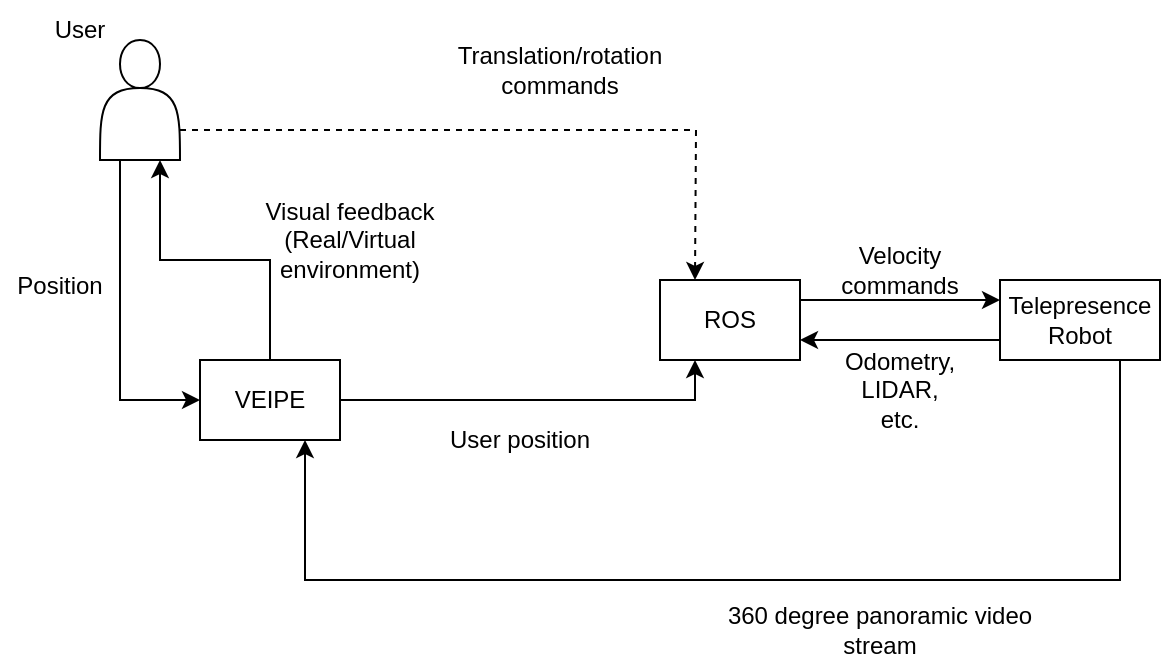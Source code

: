 <mxfile version="24.4.0" type="github">
  <diagram name="Page-1" id="BcFwLjbs5xBJ-2Kkt7JQ">
    <mxGraphModel dx="2954" dy="1098" grid="1" gridSize="10" guides="1" tooltips="1" connect="1" arrows="1" fold="1" page="1" pageScale="1" pageWidth="850" pageHeight="1100" math="0" shadow="0">
      <root>
        <mxCell id="0" />
        <mxCell id="1" parent="0" />
        <mxCell id="HlzOkdLHPiUrJKY_KrH7-25" style="edgeStyle=orthogonalEdgeStyle;rounded=0;orthogonalLoop=1;jettySize=auto;html=1;exitX=1;exitY=0.25;exitDx=0;exitDy=0;entryX=0;entryY=0.25;entryDx=0;entryDy=0;" edge="1" parent="1" source="HlzOkdLHPiUrJKY_KrH7-1" target="HlzOkdLHPiUrJKY_KrH7-19">
          <mxGeometry relative="1" as="geometry" />
        </mxCell>
        <mxCell id="HlzOkdLHPiUrJKY_KrH7-1" value="ROS" style="rounded=0;whiteSpace=wrap;html=1;" vertex="1" parent="1">
          <mxGeometry x="370" y="390" width="70" height="40" as="geometry" />
        </mxCell>
        <mxCell id="HlzOkdLHPiUrJKY_KrH7-8" style="edgeStyle=orthogonalEdgeStyle;rounded=0;orthogonalLoop=1;jettySize=auto;html=1;exitX=0.25;exitY=1;exitDx=0;exitDy=0;entryX=0;entryY=0.5;entryDx=0;entryDy=0;" edge="1" parent="1" source="HlzOkdLHPiUrJKY_KrH7-2" target="HlzOkdLHPiUrJKY_KrH7-6">
          <mxGeometry relative="1" as="geometry" />
        </mxCell>
        <mxCell id="HlzOkdLHPiUrJKY_KrH7-2" value="" style="shape=actor;whiteSpace=wrap;html=1;" vertex="1" parent="1">
          <mxGeometry x="90" y="270" width="40" height="60" as="geometry" />
        </mxCell>
        <mxCell id="HlzOkdLHPiUrJKY_KrH7-9" style="edgeStyle=orthogonalEdgeStyle;rounded=0;orthogonalLoop=1;jettySize=auto;html=1;exitX=1;exitY=0.5;exitDx=0;exitDy=0;entryX=0.25;entryY=1;entryDx=0;entryDy=0;" edge="1" parent="1" source="HlzOkdLHPiUrJKY_KrH7-6" target="HlzOkdLHPiUrJKY_KrH7-1">
          <mxGeometry relative="1" as="geometry" />
        </mxCell>
        <mxCell id="HlzOkdLHPiUrJKY_KrH7-13" style="edgeStyle=orthogonalEdgeStyle;rounded=0;orthogonalLoop=1;jettySize=auto;html=1;exitX=0.5;exitY=0;exitDx=0;exitDy=0;entryX=0.75;entryY=1;entryDx=0;entryDy=0;" edge="1" parent="1" source="HlzOkdLHPiUrJKY_KrH7-6" target="HlzOkdLHPiUrJKY_KrH7-2">
          <mxGeometry relative="1" as="geometry" />
        </mxCell>
        <mxCell id="HlzOkdLHPiUrJKY_KrH7-6" value="VEIPE" style="rounded=0;whiteSpace=wrap;html=1;" vertex="1" parent="1">
          <mxGeometry x="140" y="430" width="70" height="40" as="geometry" />
        </mxCell>
        <mxCell id="HlzOkdLHPiUrJKY_KrH7-10" value="Position" style="text;html=1;align=center;verticalAlign=middle;whiteSpace=wrap;rounded=0;" vertex="1" parent="1">
          <mxGeometry x="40" y="380" width="60" height="25" as="geometry" />
        </mxCell>
        <mxCell id="HlzOkdLHPiUrJKY_KrH7-14" value="Visual feedback (Real/Virtual environment)" style="text;html=1;align=center;verticalAlign=middle;whiteSpace=wrap;rounded=0;" vertex="1" parent="1">
          <mxGeometry x="150" y="350" width="130" height="40" as="geometry" />
        </mxCell>
        <mxCell id="HlzOkdLHPiUrJKY_KrH7-16" value="" style="endArrow=classic;html=1;rounded=0;dashed=1;exitX=1;exitY=0.75;exitDx=0;exitDy=0;entryX=0.25;entryY=0;entryDx=0;entryDy=0;" edge="1" parent="1" source="HlzOkdLHPiUrJKY_KrH7-2" target="HlzOkdLHPiUrJKY_KrH7-1">
          <mxGeometry width="50" height="50" relative="1" as="geometry">
            <mxPoint x="170" y="290" as="sourcePoint" />
            <mxPoint x="220" y="240" as="targetPoint" />
            <Array as="points">
              <mxPoint x="388" y="315" />
            </Array>
          </mxGeometry>
        </mxCell>
        <mxCell id="HlzOkdLHPiUrJKY_KrH7-17" value="Translation/rotation commands" style="text;html=1;align=center;verticalAlign=middle;whiteSpace=wrap;rounded=0;" vertex="1" parent="1">
          <mxGeometry x="290" y="270" width="60" height="30" as="geometry" />
        </mxCell>
        <mxCell id="HlzOkdLHPiUrJKY_KrH7-18" value="User position" style="text;html=1;align=center;verticalAlign=middle;whiteSpace=wrap;rounded=0;" vertex="1" parent="1">
          <mxGeometry x="260" y="450" width="80" height="40" as="geometry" />
        </mxCell>
        <mxCell id="HlzOkdLHPiUrJKY_KrH7-26" style="edgeStyle=orthogonalEdgeStyle;rounded=0;orthogonalLoop=1;jettySize=auto;html=1;exitX=0;exitY=0.75;exitDx=0;exitDy=0;entryX=1;entryY=0.75;entryDx=0;entryDy=0;" edge="1" parent="1" source="HlzOkdLHPiUrJKY_KrH7-19" target="HlzOkdLHPiUrJKY_KrH7-1">
          <mxGeometry relative="1" as="geometry" />
        </mxCell>
        <mxCell id="HlzOkdLHPiUrJKY_KrH7-29" style="edgeStyle=orthogonalEdgeStyle;rounded=0;orthogonalLoop=1;jettySize=auto;html=1;exitX=0.75;exitY=1;exitDx=0;exitDy=0;entryX=0.75;entryY=1;entryDx=0;entryDy=0;" edge="1" parent="1" source="HlzOkdLHPiUrJKY_KrH7-19" target="HlzOkdLHPiUrJKY_KrH7-6">
          <mxGeometry relative="1" as="geometry">
            <mxPoint x="600" y="440" as="sourcePoint" />
            <mxPoint x="192.5" y="480" as="targetPoint" />
            <Array as="points">
              <mxPoint x="600" y="540" />
              <mxPoint x="193" y="540" />
            </Array>
          </mxGeometry>
        </mxCell>
        <mxCell id="HlzOkdLHPiUrJKY_KrH7-19" value="Telepresence&lt;div&gt;Robot&lt;/div&gt;" style="rounded=0;whiteSpace=wrap;html=1;" vertex="1" parent="1">
          <mxGeometry x="540" y="390" width="80" height="40" as="geometry" />
        </mxCell>
        <mxCell id="HlzOkdLHPiUrJKY_KrH7-27" value="Velocity commands" style="text;html=1;align=center;verticalAlign=middle;whiteSpace=wrap;rounded=0;" vertex="1" parent="1">
          <mxGeometry x="460" y="370" width="60" height="30" as="geometry" />
        </mxCell>
        <mxCell id="HlzOkdLHPiUrJKY_KrH7-28" value="Odometry, LIDAR, etc." style="text;html=1;align=center;verticalAlign=middle;whiteSpace=wrap;rounded=0;" vertex="1" parent="1">
          <mxGeometry x="460" y="430" width="60" height="30" as="geometry" />
        </mxCell>
        <mxCell id="HlzOkdLHPiUrJKY_KrH7-30" value="360 degree panoramic video stream" style="text;html=1;align=center;verticalAlign=middle;whiteSpace=wrap;rounded=0;" vertex="1" parent="1">
          <mxGeometry x="400" y="550" width="160" height="30" as="geometry" />
        </mxCell>
        <mxCell id="HlzOkdLHPiUrJKY_KrH7-31" value="User" style="text;html=1;align=center;verticalAlign=middle;whiteSpace=wrap;rounded=0;" vertex="1" parent="1">
          <mxGeometry x="50" y="250" width="60" height="30" as="geometry" />
        </mxCell>
      </root>
    </mxGraphModel>
  </diagram>
</mxfile>
